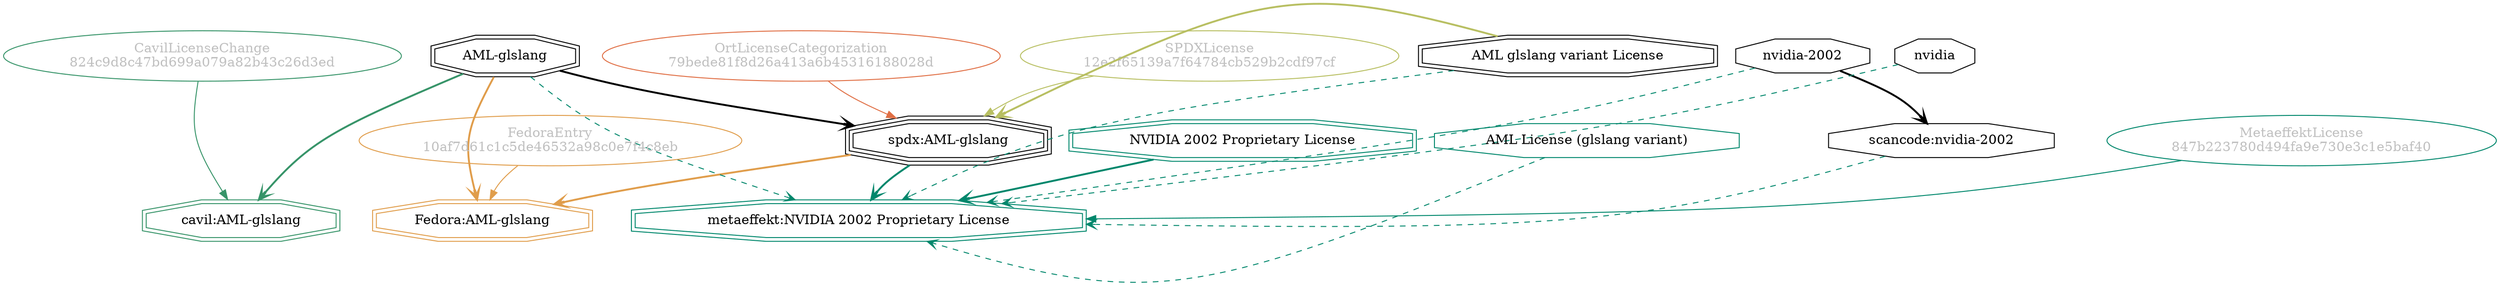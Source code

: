 strict digraph {
    node [shape=box];
    graph [splines=curved];
    120 [label="SPDXLicense\n12e2f65139a7f64784cb529b2cdf97cf"
        ,fontcolor=gray
        ,color="#b8bf62"
        ,fillcolor="beige;1"
        ,shape=ellipse];
    121 [label="spdx:AML-glslang"
        ,shape=tripleoctagon];
    122 [label="AML-glslang"
        ,shape=doubleoctagon];
    123 [label="AML glslang variant License"
        ,shape=doubleoctagon];
    5817 [label="FedoraEntry\n10af7d61c1c5de46532a98c0e7f4c8eb"
         ,fontcolor=gray
         ,color="#e09d4b"
         ,fillcolor="beige;1"
         ,shape=ellipse];
    5818 [label="Fedora:AML-glslang"
         ,color="#e09d4b"
         ,shape=doubleoctagon];
    20847 [label="scancode:nvidia-2002"
          ,shape=octagon];
    20848 [label="nvidia-2002"
          ,shape=octagon];
    20897 [label=nvidia
          ,shape=octagon];
    28476 [label="OrtLicenseCategorization\n79bede81f8d26a413a6b45316188028d"
          ,fontcolor=gray
          ,color="#e06f45"
          ,fillcolor="beige;1"
          ,shape=ellipse];
    36345 [label="CavilLicenseChange\n824c9d8c47bd699a079a82b43c26d3ed"
          ,fontcolor=gray
          ,color="#379469"
          ,fillcolor="beige;1"
          ,shape=ellipse];
    36346 [label="cavil:AML-glslang"
          ,color="#379469"
          ,shape=doubleoctagon];
    45757 [label="MetaeffektLicense\n847b223780d494fa9e730e3c1e5baf40"
          ,fontcolor=gray
          ,color="#00876c"
          ,fillcolor="beige;1"
          ,shape=ellipse];
    45758 [label="metaeffekt:NVIDIA 2002 Proprietary License"
          ,color="#00876c"
          ,shape=doubleoctagon];
    45759 [label="NVIDIA 2002 Proprietary License"
          ,color="#00876c"
          ,shape=doubleoctagon];
    45760 [label="AML License (glslang variant)"
          ,color="#00876c"
          ,shape=octagon];
    120 -> 121 [weight=0.5
               ,color="#b8bf62"];
    121 -> 5818 [style=bold
                ,arrowhead=vee
                ,weight=0.7
                ,color="#e09d4b"];
    121 -> 45758 [style=bold
                 ,arrowhead=vee
                 ,weight=0.7
                 ,color="#00876c"];
    122 -> 121 [style=bold
               ,arrowhead=vee
               ,weight=0.7];
    122 -> 5818 [style=bold
                ,arrowhead=vee
                ,weight=0.7
                ,color="#e09d4b"];
    122 -> 36346 [style=bold
                 ,arrowhead=vee
                 ,weight=0.7
                 ,color="#379469"];
    122 -> 36346 [style=bold
                 ,arrowhead=vee
                 ,weight=0.7
                 ,color="#379469"];
    122 -> 45758 [style=dashed
                 ,arrowhead=vee
                 ,weight=0.5
                 ,color="#00876c"];
    123 -> 121 [style=bold
               ,arrowhead=vee
               ,weight=0.7
               ,color="#b8bf62"];
    123 -> 45758 [style=dashed
                 ,arrowhead=vee
                 ,weight=0.5
                 ,color="#00876c"];
    5817 -> 5818 [weight=0.5
                 ,color="#e09d4b"];
    20847 -> 45758 [style=dashed
                   ,arrowhead=vee
                   ,weight=0.5
                   ,color="#00876c"];
    20848 -> 20847 [style=bold
                   ,arrowhead=vee
                   ,weight=0.7];
    20848 -> 45758 [style=dashed
                   ,arrowhead=vee
                   ,weight=0.5
                   ,color="#00876c"];
    20897 -> 45758 [style=dashed
                   ,arrowhead=vee
                   ,weight=0.5
                   ,color="#00876c"];
    28476 -> 121 [weight=0.5
                 ,color="#e06f45"];
    36345 -> 36346 [weight=0.5
                   ,color="#379469"];
    45757 -> 45758 [weight=0.5
                   ,color="#00876c"];
    45759 -> 45758 [style=bold
                   ,arrowhead=vee
                   ,weight=0.7
                   ,color="#00876c"];
    45759 -> 45758 [style=bold
                   ,arrowhead=vee
                   ,weight=0.7
                   ,color="#00876c"];
    45760 -> 45758 [style=dashed
                   ,arrowhead=vee
                   ,weight=0.5
                   ,color="#00876c"];
}
